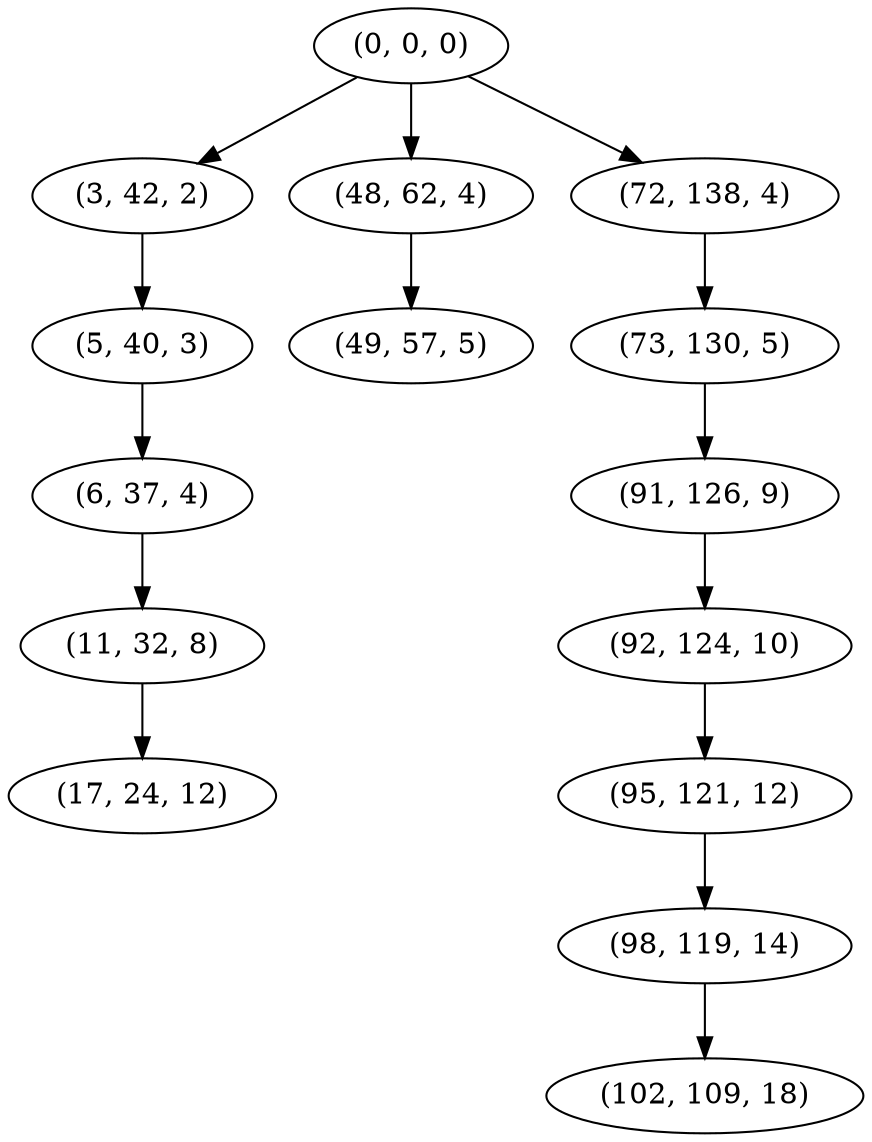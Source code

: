 digraph tree {
    "(0, 0, 0)";
    "(3, 42, 2)";
    "(5, 40, 3)";
    "(6, 37, 4)";
    "(11, 32, 8)";
    "(17, 24, 12)";
    "(48, 62, 4)";
    "(49, 57, 5)";
    "(72, 138, 4)";
    "(73, 130, 5)";
    "(91, 126, 9)";
    "(92, 124, 10)";
    "(95, 121, 12)";
    "(98, 119, 14)";
    "(102, 109, 18)";
    "(0, 0, 0)" -> "(3, 42, 2)";
    "(0, 0, 0)" -> "(48, 62, 4)";
    "(0, 0, 0)" -> "(72, 138, 4)";
    "(3, 42, 2)" -> "(5, 40, 3)";
    "(5, 40, 3)" -> "(6, 37, 4)";
    "(6, 37, 4)" -> "(11, 32, 8)";
    "(11, 32, 8)" -> "(17, 24, 12)";
    "(48, 62, 4)" -> "(49, 57, 5)";
    "(72, 138, 4)" -> "(73, 130, 5)";
    "(73, 130, 5)" -> "(91, 126, 9)";
    "(91, 126, 9)" -> "(92, 124, 10)";
    "(92, 124, 10)" -> "(95, 121, 12)";
    "(95, 121, 12)" -> "(98, 119, 14)";
    "(98, 119, 14)" -> "(102, 109, 18)";
}
